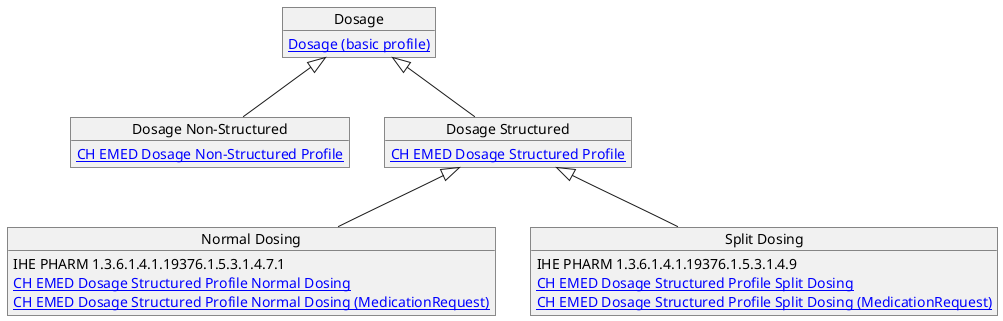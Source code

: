 @startuml

skinparam svgDimensionStyle false

object "Dosage" as dosage {
  [[http://hl7.org/fhir/StructureDefinition/Dosage Dosage (basic profile)]]
}
object "Dosage Non-Structured" as dosagenonstructured {
  [[StructureDefinition-ch-emed-dosage-nonstructured.html CH EMED Dosage Non-Structured Profile]]
}
object "Dosage Structured" as dosagestructured {
  [[StructureDefinition-ch-emed-dosage-structured.html CH EMED Dosage Structured Profile]]
}
object "Normal Dosing" as dosagestructurednormal {
  IHE PHARM 1.3.6.1.4.1.19376.1.5.3.1.4.7.1
  [[StructureDefinition-ch-emed-dosage-structured-normal.html CH EMED Dosage Structured Profile Normal Dosing]]
  [[StructureDefinition-ch-emed-dosage-structured-normal-medicationrequest.html CH EMED Dosage Structured Profile Normal Dosing (MedicationRequest)]]
}
object "Split Dosing" as dosagestructuredsplit {
  IHE PHARM 1.3.6.1.4.1.19376.1.5.3.1.4.9
  [[StructureDefinition-ch-emed-dosage-structured-split.html CH EMED Dosage Structured Profile Split Dosing]]
  [[StructureDefinition-ch-emed-dosage-structured-split-medicationrequest.html CH EMED Dosage Structured Profile Split Dosing (MedicationRequest)]]
}

dosage <|-- dosagenonstructured
dosage <|-- dosagestructured
dosagestructured <|-- dosagestructurednormal
dosagestructured <|-- dosagestructuredsplit
@enduml